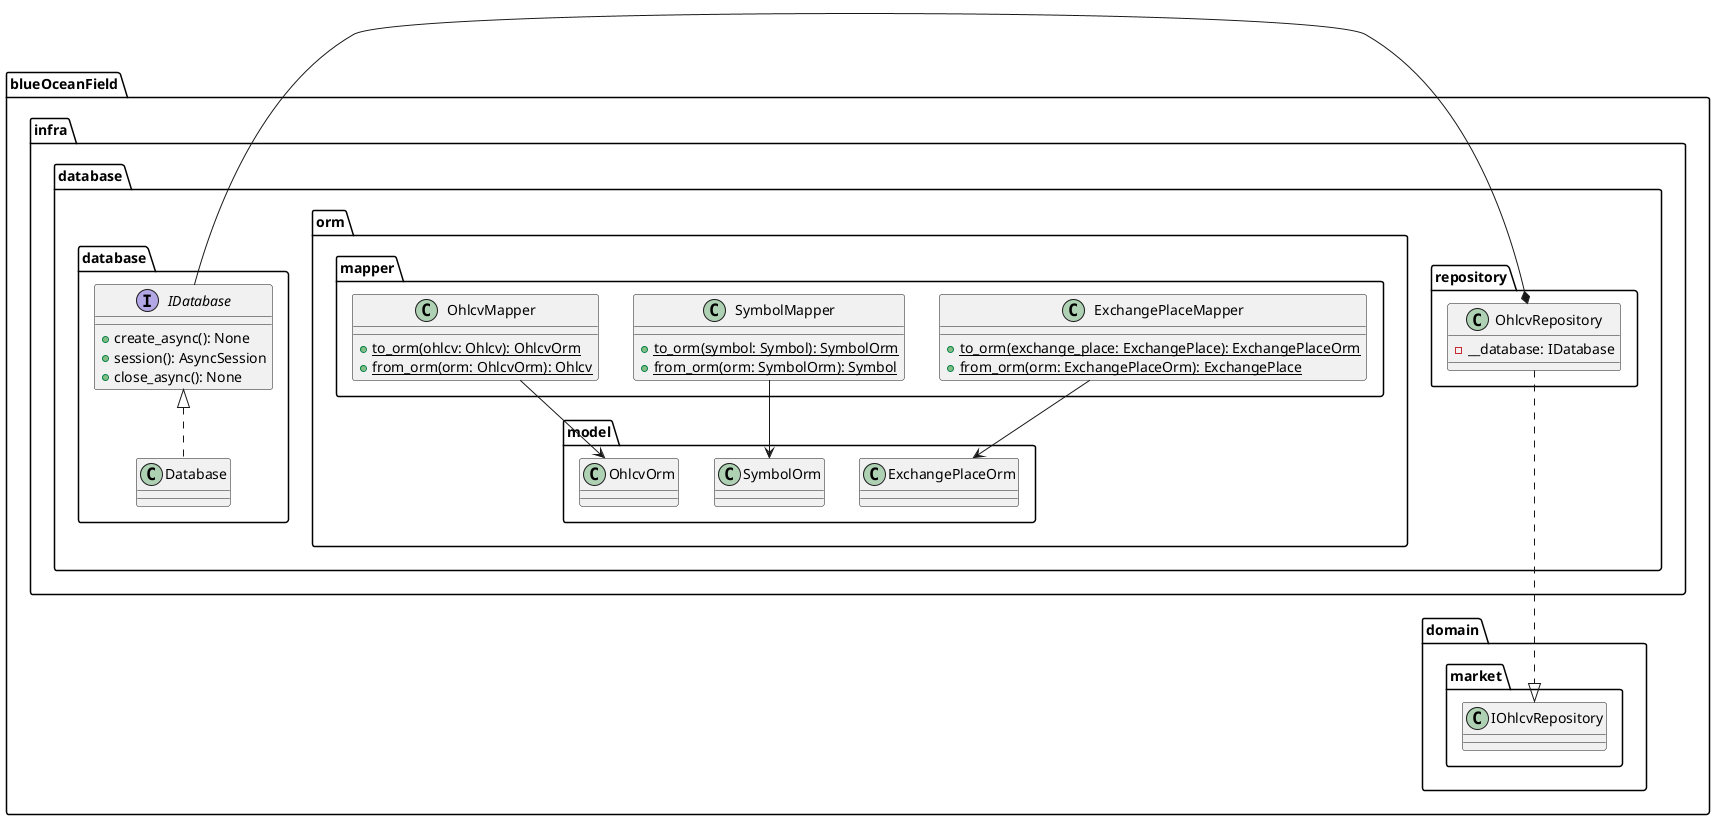 @startuml database

package blueOceanField.infra.database {
    package orm {
        package mapper {
            class ExchangePlaceMapper {
                + {static} to_orm(exchange_place: ExchangePlace): ExchangePlaceOrm
                + {static} from_orm(orm: ExchangePlaceOrm): ExchangePlace
            }
            class SymbolMapper {
                + {static} to_orm(symbol: Symbol): SymbolOrm
                + {static} from_orm(orm: SymbolOrm): Symbol
            }
            class OhlcvMapper {
                + {static} to_orm(ohlcv: Ohlcv): OhlcvOrm
                + {static} from_orm(orm: OhlcvOrm): Ohlcv
            }
        }
        package model {
            class ExchangePlaceOrm
            class SymbolOrm
            class OhlcvOrm
        }
    }

    package database {
        interface IDatabase {
            + create_async(): None
            + session(): AsyncSession
            + close_async(): None
        }

        class Database
    }

    package repository {
        class OhlcvRepository {
            - __database: IDatabase
        }
    }
}

OhlcvRepository *- IDatabase
ExchangePlaceMapper --> ExchangePlaceOrm
SymbolMapper --> SymbolOrm
OhlcvMapper --> OhlcvOrm


IDatabase <|.. Database
OhlcvRepository ...|> blueOceanField.domain.market.IOhlcvRepository

@enduml
